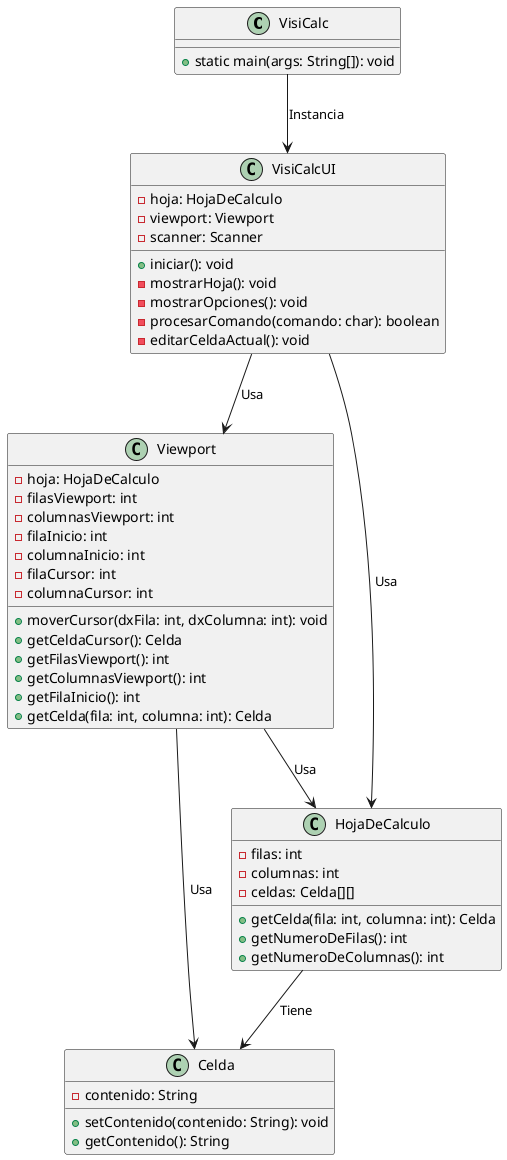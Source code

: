 @startuml

class VisiCalc {
    +static main(args: String[]): void
}

class VisiCalcUI {
    -hoja: HojaDeCalculo
    -viewport: Viewport
    -scanner: Scanner
    +iniciar(): void
    -mostrarHoja(): void
    -mostrarOpciones(): void
    -procesarComando(comando: char): boolean
    -editarCeldaActual(): void
}

class Viewport {
    -hoja: HojaDeCalculo
    -filasViewport: int
    -columnasViewport: int
    -filaInicio: int
    -columnaInicio: int
    -filaCursor: int
    -columnaCursor: int
    +moverCursor(dxFila: int, dxColumna: int): void
    +getCeldaCursor(): Celda
    +getFilasViewport(): int
    +getColumnasViewport(): int
    +getFilaInicio(): int
    +getCelda(fila: int, columna: int): Celda
}

class HojaDeCalculo {
    -filas: int
    -columnas: int
    -celdas: Celda[][]
    +getCelda(fila: int, columna: int): Celda
    +getNumeroDeFilas(): int
    +getNumeroDeColumnas(): int
}

class Celda {
    -contenido: String
    +setContenido(contenido: String): void
    +getContenido(): String
}

VisiCalc --> VisiCalcUI: Instancia
VisiCalcUI --> Viewport: Usa
VisiCalcUI --> HojaDeCalculo: Usa
Viewport --> HojaDeCalculo: Usa
Viewport --> Celda: Usa
HojaDeCalculo --> Celda: Tiene

@enduml
@startuml

class VisiCalc {
    +static main(args: String[]): void
}

class VisiCalcUI {
    -hoja: HojaDeCalculo
    -viewport: Viewport
    -scanner: Scanner
    +iniciar(): void
    -mostrarHoja(): void
    -mostrarOpciones(): void
    -procesarComando(comando: char): boolean
    -editarCeldaActual(): void
}

class Viewport {
    -hoja: HojaDeCalculo
    -filasViewport: int
    -columnasViewport: int
    -filaInicio: int
    -columnaInicio: int
    -filaCursor: int
    -columnaCursor: int
    +moverCursor(dxFila: int, dxColumna: int): void
    +getCeldaCursor(): Celda
    +getFilasViewport(): int
    +getColumnasViewport(): int
    +getFilaInicio(): int
    +getCelda(fila: int, columna: int): Celda
}

class HojaDeCalculo {
    -filas: int
    -columnas: int
    -celdas: Celda[][]
    +getCelda(fila: int, columna: int): Celda
    +getNumeroDeFilas(): int
    +getNumeroDeColumnas(): int
}

class Celda {
    -contenido: String
    +setContenido(contenido: String): void
    +getContenido(): String
}

VisiCalc --> VisiCalcUI: Instancia
VisiCalcUI --> Viewport: Usa
VisiCalcUI --> HojaDeCalculo: Usa
Viewport --> HojaDeCalculo: Usa
Viewport --> Celda: Usa
HojaDeCalculo --> Celda: Tiene

@enduml

